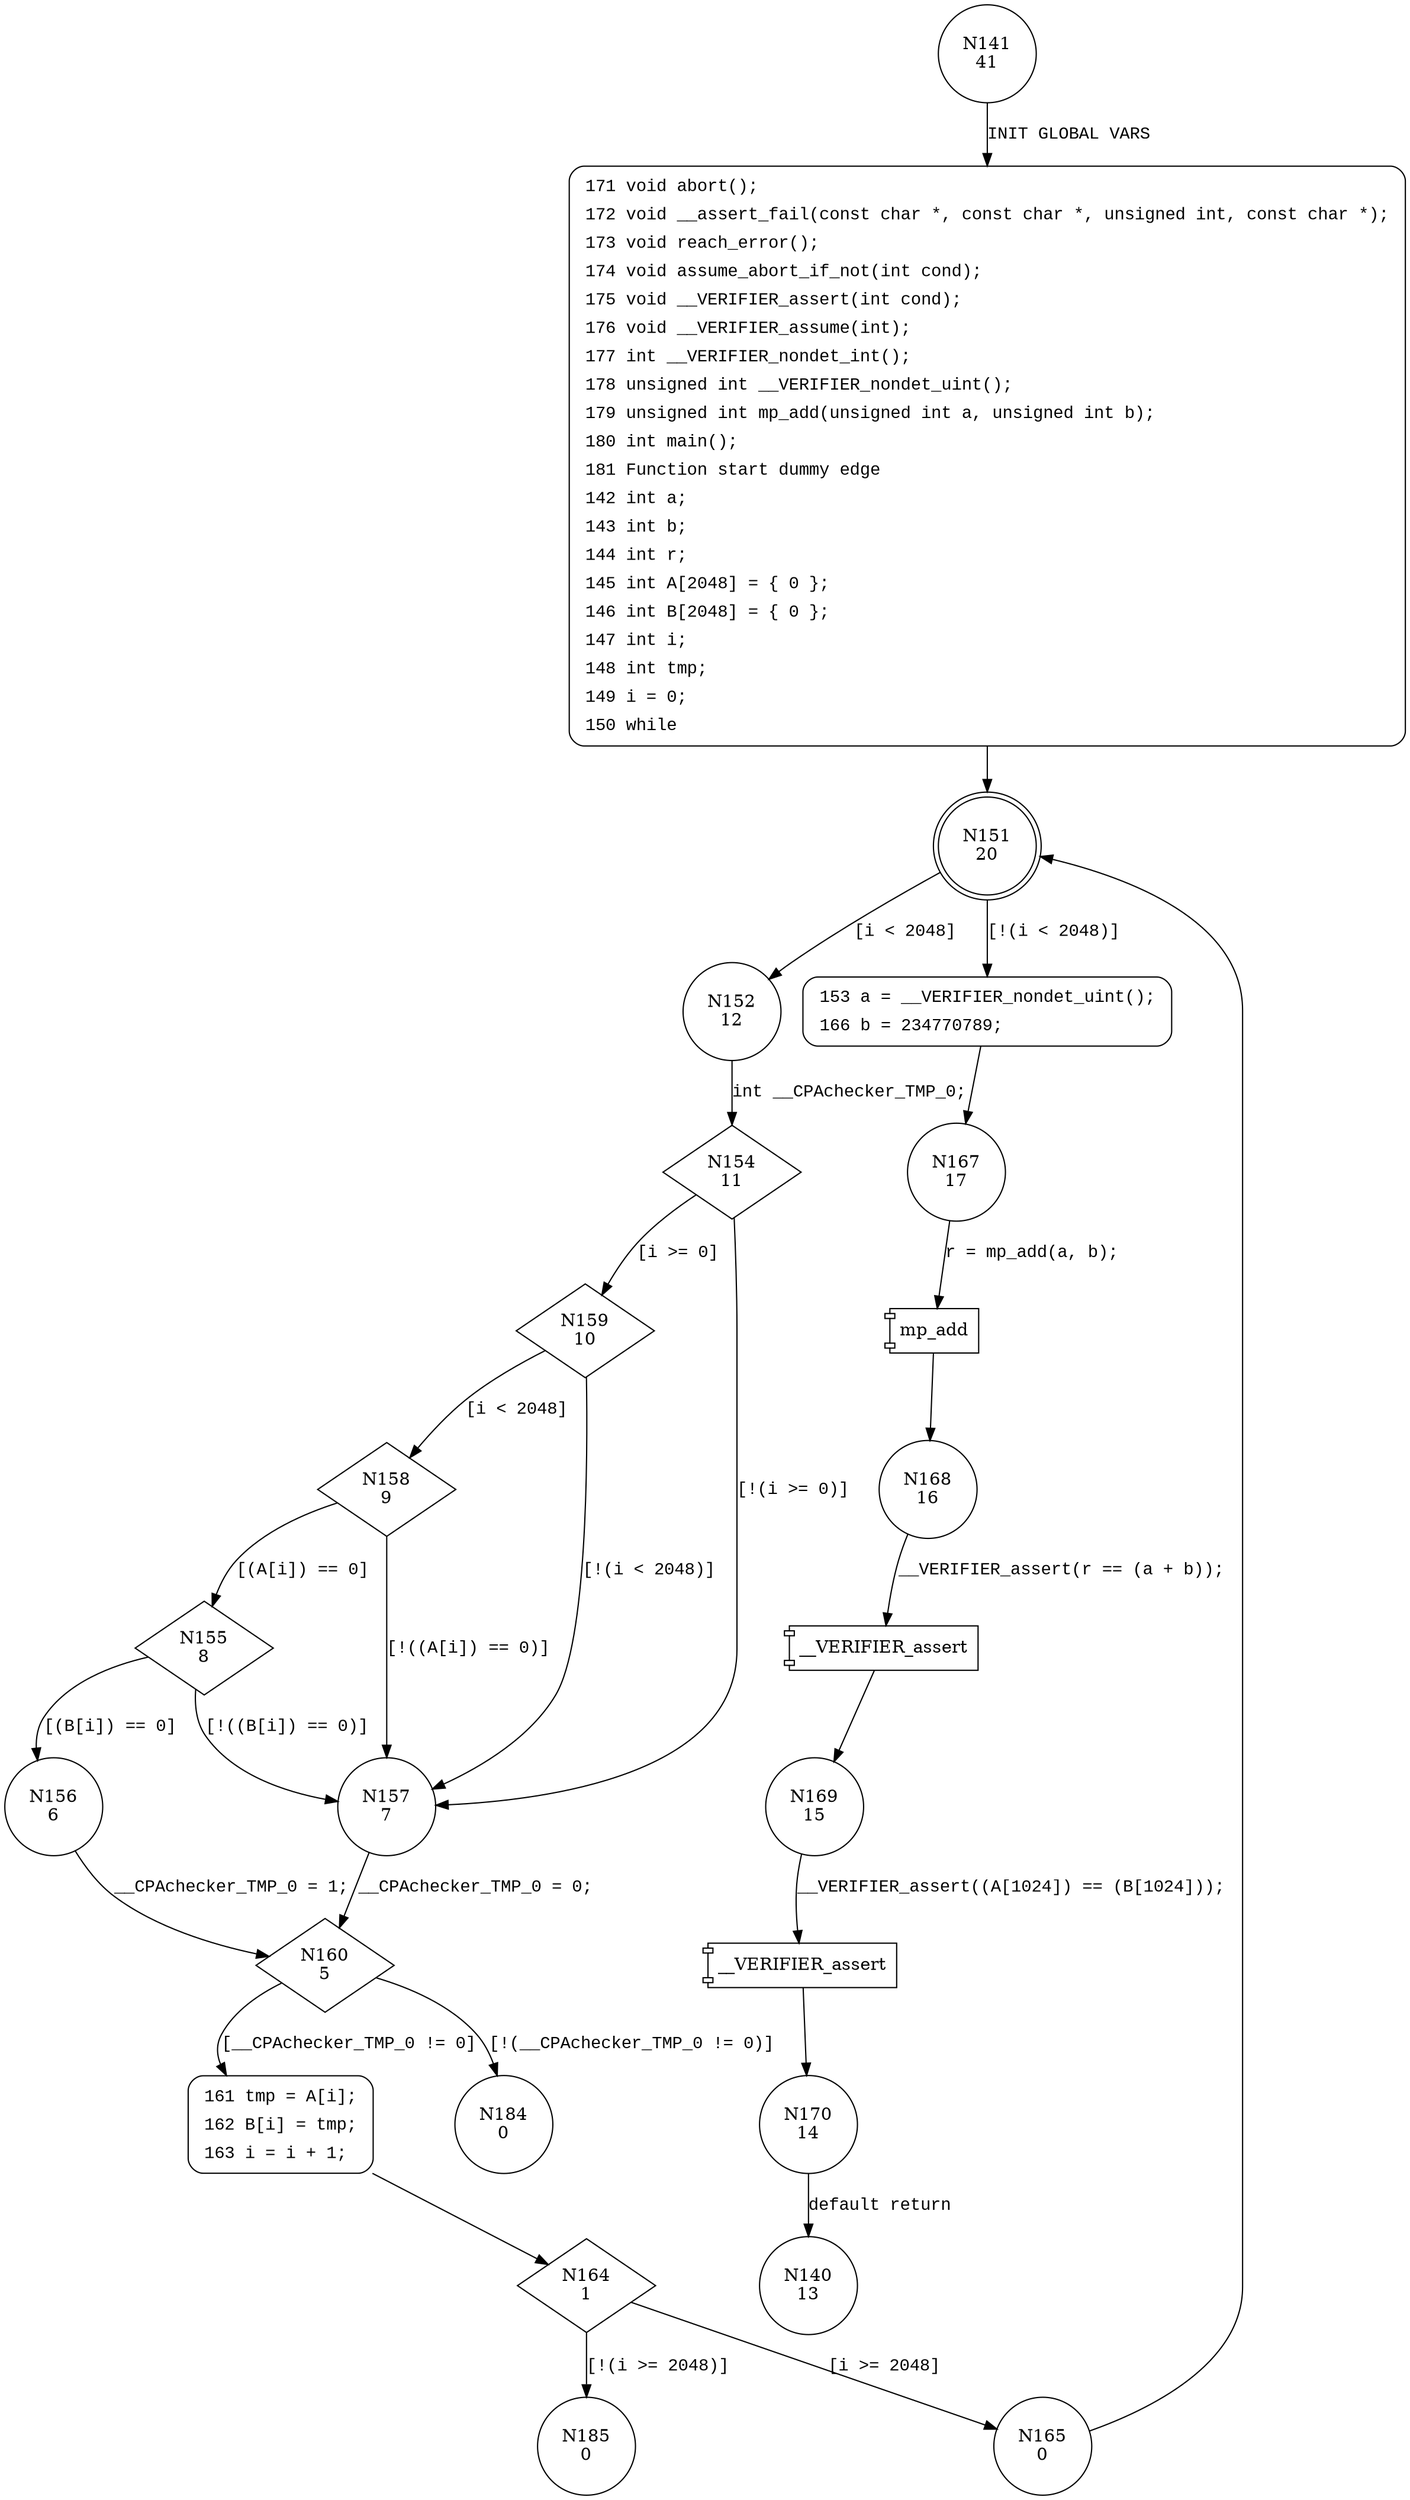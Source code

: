 digraph main {
141 [shape="circle" label="N141\n41"]
171 [shape="circle" label="N171\n40"]
151 [shape="doublecircle" label="N151\n20"]
152 [shape="circle" label="N152\n12"]
153 [shape="circle" label="N153\n19"]
167 [shape="circle" label="N167\n17"]
168 [shape="circle" label="N168\n16"]
169 [shape="circle" label="N169\n15"]
170 [shape="circle" label="N170\n14"]
154 [shape="diamond" label="N154\n11"]
159 [shape="diamond" label="N159\n10"]
157 [shape="circle" label="N157\n7"]
160 [shape="diamond" label="N160\n5"]
161 [shape="circle" label="N161\n4"]
184 [shape="circle" label="N184\n0"]
164 [shape="diamond" label="N164\n1"]
165 [shape="circle" label="N165\n0"]
185 [shape="circle" label="N185\n0"]
158 [shape="diamond" label="N158\n9"]
155 [shape="diamond" label="N155\n8"]
156 [shape="circle" label="N156\n6"]
140 [shape="circle" label="N140\n13"]
171 [style="filled,bold" penwidth="1" fillcolor="white" fontname="Courier New" shape="Mrecord" label=<<table border="0" cellborder="0" cellpadding="3" bgcolor="white"><tr><td align="right">171</td><td align="left">void abort();</td></tr><tr><td align="right">172</td><td align="left">void __assert_fail(const char *, const char *, unsigned int, const char *);</td></tr><tr><td align="right">173</td><td align="left">void reach_error();</td></tr><tr><td align="right">174</td><td align="left">void assume_abort_if_not(int cond);</td></tr><tr><td align="right">175</td><td align="left">void __VERIFIER_assert(int cond);</td></tr><tr><td align="right">176</td><td align="left">void __VERIFIER_assume(int);</td></tr><tr><td align="right">177</td><td align="left">int __VERIFIER_nondet_int();</td></tr><tr><td align="right">178</td><td align="left">unsigned int __VERIFIER_nondet_uint();</td></tr><tr><td align="right">179</td><td align="left">unsigned int mp_add(unsigned int a, unsigned int b);</td></tr><tr><td align="right">180</td><td align="left">int main();</td></tr><tr><td align="right">181</td><td align="left">Function start dummy edge</td></tr><tr><td align="right">142</td><td align="left">int a;</td></tr><tr><td align="right">143</td><td align="left">int b;</td></tr><tr><td align="right">144</td><td align="left">int r;</td></tr><tr><td align="right">145</td><td align="left">int A[2048] = &#123; 0 &#125;;</td></tr><tr><td align="right">146</td><td align="left">int B[2048] = &#123; 0 &#125;;</td></tr><tr><td align="right">147</td><td align="left">int i;</td></tr><tr><td align="right">148</td><td align="left">int tmp;</td></tr><tr><td align="right">149</td><td align="left">i = 0;</td></tr><tr><td align="right">150</td><td align="left">while</td></tr></table>>]
171 -> 151[label=""]
153 [style="filled,bold" penwidth="1" fillcolor="white" fontname="Courier New" shape="Mrecord" label=<<table border="0" cellborder="0" cellpadding="3" bgcolor="white"><tr><td align="right">153</td><td align="left">a = __VERIFIER_nondet_uint();</td></tr><tr><td align="right">166</td><td align="left">b = 234770789;</td></tr></table>>]
153 -> 167[label=""]
161 [style="filled,bold" penwidth="1" fillcolor="white" fontname="Courier New" shape="Mrecord" label=<<table border="0" cellborder="0" cellpadding="3" bgcolor="white"><tr><td align="right">161</td><td align="left">tmp = A[i];</td></tr><tr><td align="right">162</td><td align="left">B[i] = tmp;</td></tr><tr><td align="right">163</td><td align="left">i = i + 1;</td></tr></table>>]
161 -> 164[label=""]
141 -> 171 [label="INIT GLOBAL VARS" fontname="Courier New"]
151 -> 152 [label="[i < 2048]" fontname="Courier New"]
151 -> 153 [label="[!(i < 2048)]" fontname="Courier New"]
100001 [shape="component" label="mp_add"]
167 -> 100001 [label="r = mp_add(a, b);" fontname="Courier New"]
100001 -> 168 [label="" fontname="Courier New"]
100002 [shape="component" label="__VERIFIER_assert"]
168 -> 100002 [label="__VERIFIER_assert(r == (a + b));" fontname="Courier New"]
100002 -> 169 [label="" fontname="Courier New"]
100003 [shape="component" label="__VERIFIER_assert"]
169 -> 100003 [label="__VERIFIER_assert((A[1024]) == (B[1024]));" fontname="Courier New"]
100003 -> 170 [label="" fontname="Courier New"]
152 -> 154 [label="int __CPAchecker_TMP_0;" fontname="Courier New"]
154 -> 159 [label="[i >= 0]" fontname="Courier New"]
154 -> 157 [label="[!(i >= 0)]" fontname="Courier New"]
157 -> 160 [label="__CPAchecker_TMP_0 = 0;" fontname="Courier New"]
160 -> 161 [label="[__CPAchecker_TMP_0 != 0]" fontname="Courier New"]
160 -> 184 [label="[!(__CPAchecker_TMP_0 != 0)]" fontname="Courier New"]
164 -> 165 [label="[i >= 2048]" fontname="Courier New"]
164 -> 185 [label="[!(i >= 2048)]" fontname="Courier New"]
159 -> 158 [label="[i < 2048]" fontname="Courier New"]
159 -> 157 [label="[!(i < 2048)]" fontname="Courier New"]
158 -> 155 [label="[(A[i]) == 0]" fontname="Courier New"]
158 -> 157 [label="[!((A[i]) == 0)]" fontname="Courier New"]
155 -> 156 [label="[(B[i]) == 0]" fontname="Courier New"]
155 -> 157 [label="[!((B[i]) == 0)]" fontname="Courier New"]
170 -> 140 [label="default return" fontname="Courier New"]
165 -> 151 [label="" fontname="Courier New"]
156 -> 160 [label="__CPAchecker_TMP_0 = 1;" fontname="Courier New"]
}